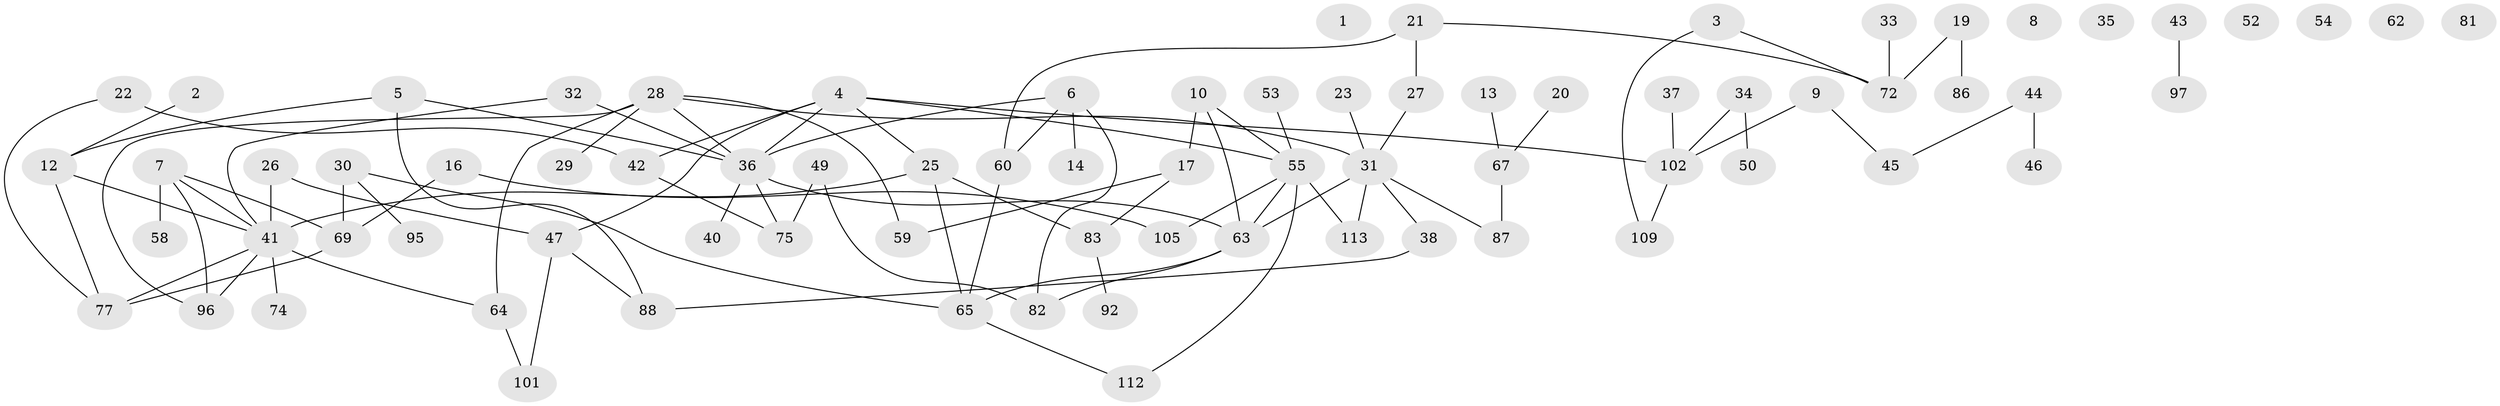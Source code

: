 // Generated by graph-tools (version 1.1) at 2025/23/03/03/25 07:23:26]
// undirected, 77 vertices, 96 edges
graph export_dot {
graph [start="1"]
  node [color=gray90,style=filled];
  1;
  2;
  3;
  4 [super="+61"];
  5 [super="+11"];
  6 [super="+111"];
  7 [super="+106"];
  8;
  9 [super="+15"];
  10 [super="+24"];
  12 [super="+99"];
  13;
  14;
  16;
  17 [super="+18"];
  19 [super="+70"];
  20;
  21;
  22;
  23;
  25 [super="+80"];
  26;
  27 [super="+100"];
  28 [super="+68"];
  29;
  30 [super="+66"];
  31 [super="+39"];
  32 [super="+98"];
  33 [super="+57"];
  34 [super="+91"];
  35;
  36 [super="+76"];
  37;
  38 [super="+71"];
  40 [super="+78"];
  41 [super="+85"];
  42 [super="+51"];
  43;
  44 [super="+79"];
  45 [super="+48"];
  46;
  47 [super="+56"];
  49 [super="+107"];
  50;
  52;
  53;
  54;
  55 [super="+94"];
  58;
  59;
  60;
  62 [super="+84"];
  63 [super="+90"];
  64;
  65;
  67 [super="+93"];
  69 [super="+89"];
  72 [super="+73"];
  74;
  75 [super="+108"];
  77 [super="+110"];
  81;
  82;
  83 [super="+103"];
  86;
  87;
  88;
  92;
  95;
  96;
  97 [super="+104"];
  101;
  102;
  105;
  109;
  112;
  113;
  2 -- 12;
  3 -- 109;
  3 -- 72;
  4 -- 25;
  4 -- 42;
  4 -- 55;
  4 -- 47;
  4 -- 102;
  4 -- 36;
  5 -- 36;
  5 -- 88;
  5 -- 12;
  6 -- 14;
  6 -- 60;
  6 -- 82;
  6 -- 36;
  7 -- 41;
  7 -- 58;
  7 -- 69;
  7 -- 96;
  9 -- 102;
  9 -- 45;
  10 -- 63;
  10 -- 55;
  10 -- 17;
  12 -- 41;
  12 -- 77;
  13 -- 67;
  16 -- 105;
  16 -- 69;
  17 -- 59;
  17 -- 83;
  19 -- 72;
  19 -- 86;
  20 -- 67;
  21 -- 27;
  21 -- 60;
  21 -- 72;
  22 -- 42 [weight=2];
  22 -- 77;
  23 -- 31;
  25 -- 65;
  25 -- 83 [weight=2];
  25 -- 41;
  26 -- 47;
  26 -- 41;
  27 -- 31;
  28 -- 29;
  28 -- 64;
  28 -- 36;
  28 -- 96;
  28 -- 59;
  28 -- 31;
  30 -- 65;
  30 -- 95;
  30 -- 69;
  31 -- 63;
  31 -- 113;
  31 -- 87;
  31 -- 38;
  32 -- 41;
  32 -- 36;
  33 -- 72;
  34 -- 50;
  34 -- 102;
  36 -- 63;
  36 -- 40;
  36 -- 75;
  37 -- 102;
  38 -- 88;
  41 -- 64;
  41 -- 77;
  41 -- 96;
  41 -- 74;
  42 -- 75;
  43 -- 97;
  44 -- 46;
  44 -- 45;
  47 -- 88;
  47 -- 101;
  49 -- 82;
  49 -- 75;
  53 -- 55;
  55 -- 105;
  55 -- 113;
  55 -- 112;
  55 -- 63;
  60 -- 65;
  63 -- 65;
  63 -- 82;
  64 -- 101;
  65 -- 112;
  67 -- 87;
  69 -- 77;
  83 -- 92;
  102 -- 109;
}
